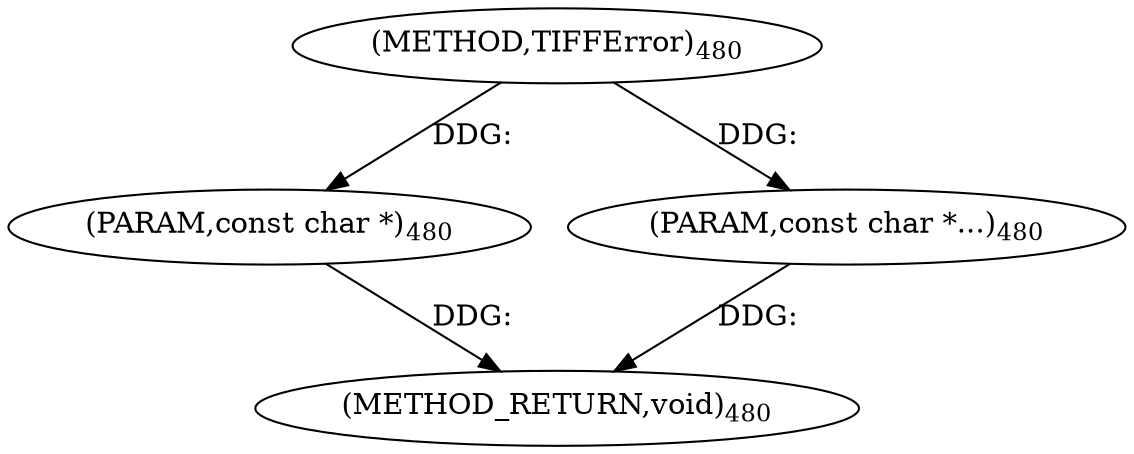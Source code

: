 digraph "TIFFError" {  
"8951" [label = <(METHOD,TIFFError)<SUB>480</SUB>> ]
"8954" [label = <(METHOD_RETURN,void)<SUB>480</SUB>> ]
"8952" [label = <(PARAM,const char *)<SUB>480</SUB>> ]
"8953" [label = <(PARAM,const char *...)<SUB>480</SUB>> ]
  "8952" -> "8954"  [ label = "DDG: "] 
  "8953" -> "8954"  [ label = "DDG: "] 
  "8951" -> "8952"  [ label = "DDG: "] 
  "8951" -> "8953"  [ label = "DDG: "] 
}
